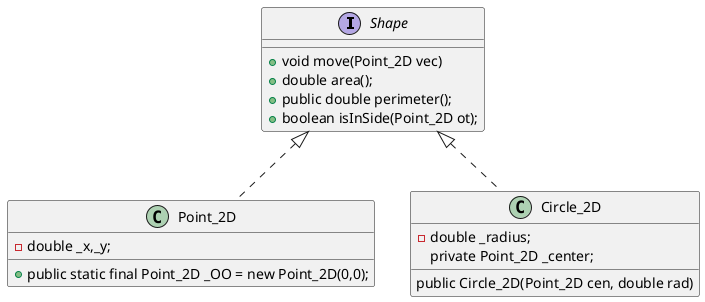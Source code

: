 @startuml
'https://plantuml.com/class-diagram


interface Shape {
     +void move(Point_2D vec)
     +double area();
     +public double perimeter();
     +boolean isInSide(Point_2D ot);
}

class Point_2D implements Shape {
    +public static final Point_2D _OO = new Point_2D(0,0);
    -double _x,_y;
}
class Circle_2D implements Shape {
    -double _radius;
    private Point_2D _center;

    public Circle_2D(Point_2D cen, double rad)
}


@enduml
